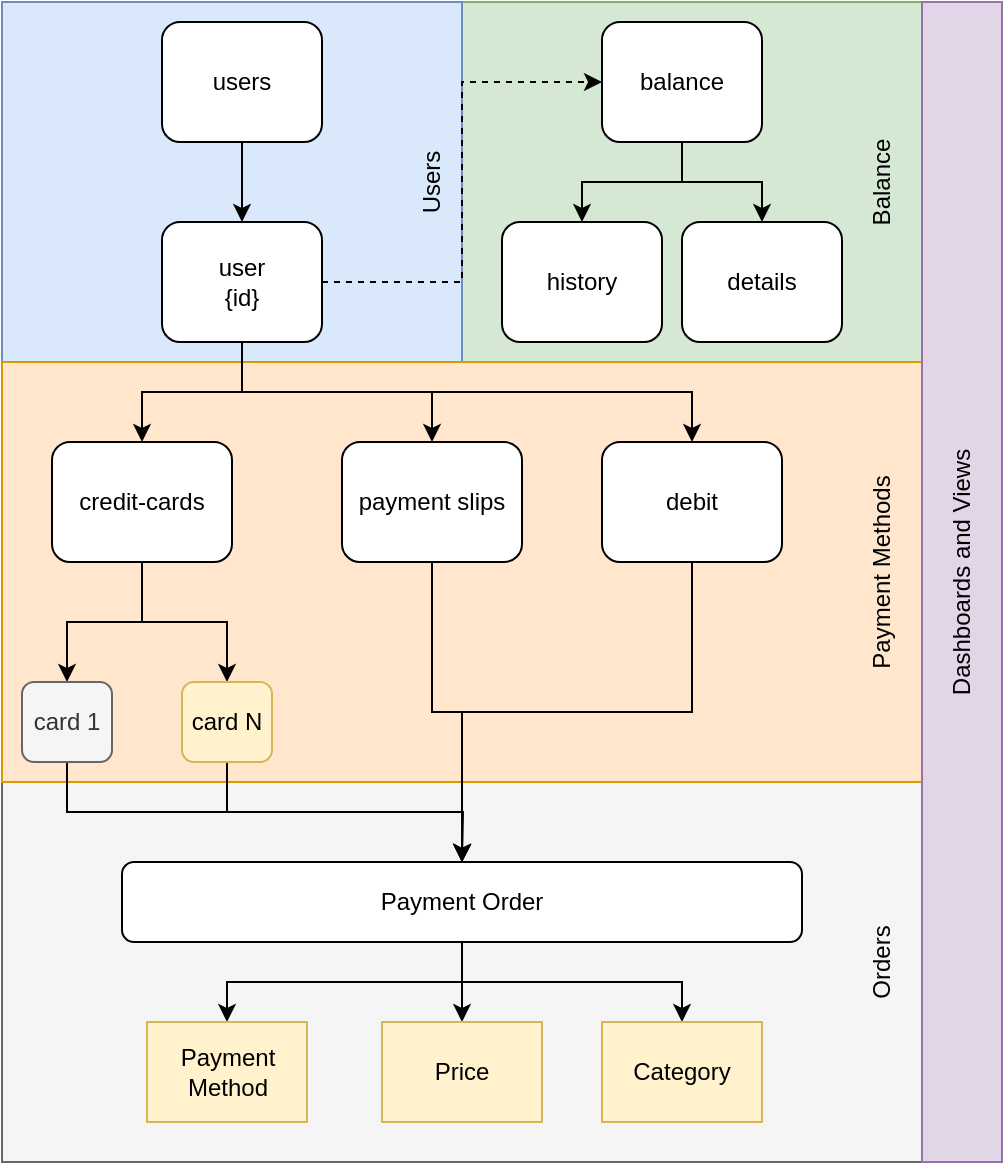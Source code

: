 <mxfile version="13.6.4" type="device"><diagram id="Xtc1fWDXqgbKVG70zEH6" name="Page-1"><mxGraphModel dx="1127" dy="594" grid="1" gridSize="10" guides="1" tooltips="1" connect="1" arrows="1" fold="1" page="1" pageScale="1" pageWidth="827" pageHeight="1169" math="0" shadow="0"><root><mxCell id="0"/><mxCell id="1" parent="0"/><mxCell id="0d4lEleYnZoY1puE0TxI-35" value="" style="rounded=0;whiteSpace=wrap;html=1;fillColor=#d5e8d4;strokeColor=#82b366;" vertex="1" parent="1"><mxGeometry x="280" y="40" width="230" height="180" as="geometry"/></mxCell><mxCell id="0d4lEleYnZoY1puE0TxI-20" value="" style="rounded=0;whiteSpace=wrap;html=1;fillColor=#f5f5f5;strokeColor=#666666;fontColor=#333333;" vertex="1" parent="1"><mxGeometry x="50" y="430" width="460" height="190" as="geometry"/></mxCell><mxCell id="0d4lEleYnZoY1puE0TxI-17" value="" style="rounded=0;whiteSpace=wrap;html=1;fillColor=#dae8fc;strokeColor=#6c8ebf;" vertex="1" parent="1"><mxGeometry x="50" y="40" width="230" height="180" as="geometry"/></mxCell><mxCell id="0d4lEleYnZoY1puE0TxI-10" value="" style="rounded=0;whiteSpace=wrap;html=1;fillColor=#ffe6cc;strokeColor=#d79b00;" vertex="1" parent="1"><mxGeometry x="50" y="220" width="460" height="210" as="geometry"/></mxCell><mxCell id="0d4lEleYnZoY1puE0TxI-8" style="edgeStyle=orthogonalEdgeStyle;rounded=0;orthogonalLoop=1;jettySize=auto;html=1;exitX=0.5;exitY=1;exitDx=0;exitDy=0;entryX=0.5;entryY=0;entryDx=0;entryDy=0;" edge="1" parent="1" source="0d4lEleYnZoY1puE0TxI-1" target="0d4lEleYnZoY1puE0TxI-3"><mxGeometry relative="1" as="geometry"/></mxCell><mxCell id="0d4lEleYnZoY1puE0TxI-11" style="edgeStyle=orthogonalEdgeStyle;rounded=0;orthogonalLoop=1;jettySize=auto;html=1;exitX=0.5;exitY=1;exitDx=0;exitDy=0;entryX=0.5;entryY=0;entryDx=0;entryDy=0;" edge="1" parent="1" source="0d4lEleYnZoY1puE0TxI-1" target="0d4lEleYnZoY1puE0TxI-9"><mxGeometry relative="1" as="geometry"/></mxCell><mxCell id="0d4lEleYnZoY1puE0TxI-13" style="edgeStyle=orthogonalEdgeStyle;rounded=0;orthogonalLoop=1;jettySize=auto;html=1;exitX=0.5;exitY=1;exitDx=0;exitDy=0;entryX=0.5;entryY=0;entryDx=0;entryDy=0;" edge="1" parent="1" source="0d4lEleYnZoY1puE0TxI-1" target="0d4lEleYnZoY1puE0TxI-12"><mxGeometry relative="1" as="geometry"/></mxCell><mxCell id="0d4lEleYnZoY1puE0TxI-40" style="edgeStyle=orthogonalEdgeStyle;rounded=0;orthogonalLoop=1;jettySize=auto;html=1;exitX=1;exitY=0.5;exitDx=0;exitDy=0;entryX=0;entryY=0.5;entryDx=0;entryDy=0;dashed=1;" edge="1" parent="1" source="0d4lEleYnZoY1puE0TxI-1" target="0d4lEleYnZoY1puE0TxI-39"><mxGeometry relative="1" as="geometry"/></mxCell><mxCell id="0d4lEleYnZoY1puE0TxI-1" value="&lt;div&gt;user&lt;/div&gt;&lt;div&gt;{id}&lt;br&gt;&lt;/div&gt;" style="rounded=1;whiteSpace=wrap;html=1;" vertex="1" parent="1"><mxGeometry x="130" y="150" width="80" height="60" as="geometry"/></mxCell><mxCell id="0d4lEleYnZoY1puE0TxI-6" style="edgeStyle=orthogonalEdgeStyle;rounded=0;orthogonalLoop=1;jettySize=auto;html=1;exitX=0.5;exitY=1;exitDx=0;exitDy=0;entryX=0.5;entryY=0;entryDx=0;entryDy=0;" edge="1" parent="1" source="0d4lEleYnZoY1puE0TxI-3" target="0d4lEleYnZoY1puE0TxI-4"><mxGeometry relative="1" as="geometry"/></mxCell><mxCell id="0d4lEleYnZoY1puE0TxI-7" style="edgeStyle=orthogonalEdgeStyle;rounded=0;orthogonalLoop=1;jettySize=auto;html=1;exitX=0.5;exitY=1;exitDx=0;exitDy=0;entryX=0.5;entryY=0;entryDx=0;entryDy=0;" edge="1" parent="1" source="0d4lEleYnZoY1puE0TxI-3" target="0d4lEleYnZoY1puE0TxI-5"><mxGeometry relative="1" as="geometry"/></mxCell><mxCell id="0d4lEleYnZoY1puE0TxI-3" value="credit-cards" style="rounded=1;whiteSpace=wrap;html=1;" vertex="1" parent="1"><mxGeometry x="75" y="260" width="90" height="60" as="geometry"/></mxCell><mxCell id="0d4lEleYnZoY1puE0TxI-22" style="edgeStyle=orthogonalEdgeStyle;rounded=0;orthogonalLoop=1;jettySize=auto;html=1;exitX=0.5;exitY=1;exitDx=0;exitDy=0;entryX=0.5;entryY=0;entryDx=0;entryDy=0;" edge="1" parent="1" source="0d4lEleYnZoY1puE0TxI-4" target="0d4lEleYnZoY1puE0TxI-21"><mxGeometry relative="1" as="geometry"/></mxCell><mxCell id="0d4lEleYnZoY1puE0TxI-4" value="card 1" style="rounded=1;whiteSpace=wrap;html=1;fillColor=#f5f5f5;strokeColor=#666666;fontColor=#333333;" vertex="1" parent="1"><mxGeometry x="60" y="380" width="45" height="40" as="geometry"/></mxCell><mxCell id="0d4lEleYnZoY1puE0TxI-23" style="edgeStyle=orthogonalEdgeStyle;rounded=0;orthogonalLoop=1;jettySize=auto;html=1;exitX=0.5;exitY=1;exitDx=0;exitDy=0;" edge="1" parent="1" source="0d4lEleYnZoY1puE0TxI-5"><mxGeometry relative="1" as="geometry"><mxPoint x="280" y="470" as="targetPoint"/></mxGeometry></mxCell><mxCell id="0d4lEleYnZoY1puE0TxI-5" value="card N" style="rounded=1;whiteSpace=wrap;html=1;fillColor=#fff2cc;strokeColor=#d6b656;" vertex="1" parent="1"><mxGeometry x="140" y="380" width="45" height="40" as="geometry"/></mxCell><mxCell id="0d4lEleYnZoY1puE0TxI-26" style="edgeStyle=orthogonalEdgeStyle;rounded=0;orthogonalLoop=1;jettySize=auto;html=1;exitX=0.5;exitY=1;exitDx=0;exitDy=0;entryX=0.5;entryY=0;entryDx=0;entryDy=0;" edge="1" parent="1" source="0d4lEleYnZoY1puE0TxI-9" target="0d4lEleYnZoY1puE0TxI-21"><mxGeometry relative="1" as="geometry"/></mxCell><mxCell id="0d4lEleYnZoY1puE0TxI-9" value="payment slips" style="rounded=1;whiteSpace=wrap;html=1;" vertex="1" parent="1"><mxGeometry x="220" y="260" width="90" height="60" as="geometry"/></mxCell><mxCell id="0d4lEleYnZoY1puE0TxI-25" style="edgeStyle=orthogonalEdgeStyle;rounded=0;orthogonalLoop=1;jettySize=auto;html=1;exitX=0.5;exitY=1;exitDx=0;exitDy=0;entryX=0.5;entryY=0;entryDx=0;entryDy=0;" edge="1" parent="1" source="0d4lEleYnZoY1puE0TxI-12" target="0d4lEleYnZoY1puE0TxI-21"><mxGeometry relative="1" as="geometry"/></mxCell><mxCell id="0d4lEleYnZoY1puE0TxI-12" value="debit" style="rounded=1;whiteSpace=wrap;html=1;" vertex="1" parent="1"><mxGeometry x="350" y="260" width="90" height="60" as="geometry"/></mxCell><mxCell id="0d4lEleYnZoY1puE0TxI-14" value="Payment Methods" style="text;html=1;strokeColor=none;fillColor=none;align=center;verticalAlign=middle;whiteSpace=wrap;rounded=0;rotation=-90;" vertex="1" parent="1"><mxGeometry x="440" y="315" width="100" height="20" as="geometry"/></mxCell><mxCell id="0d4lEleYnZoY1puE0TxI-38" style="edgeStyle=orthogonalEdgeStyle;rounded=0;orthogonalLoop=1;jettySize=auto;html=1;exitX=0.5;exitY=1;exitDx=0;exitDy=0;entryX=0.5;entryY=0;entryDx=0;entryDy=0;" edge="1" parent="1" source="0d4lEleYnZoY1puE0TxI-15" target="0d4lEleYnZoY1puE0TxI-1"><mxGeometry relative="1" as="geometry"/></mxCell><mxCell id="0d4lEleYnZoY1puE0TxI-15" value="users" style="rounded=1;whiteSpace=wrap;html=1;" vertex="1" parent="1"><mxGeometry x="130" y="50" width="80" height="60" as="geometry"/></mxCell><mxCell id="0d4lEleYnZoY1puE0TxI-19" value="Balance" style="text;html=1;strokeColor=none;fillColor=none;align=center;verticalAlign=middle;whiteSpace=wrap;rounded=0;rotation=-90;" vertex="1" parent="1"><mxGeometry x="440" y="120" width="100" height="20" as="geometry"/></mxCell><mxCell id="0d4lEleYnZoY1puE0TxI-32" style="edgeStyle=orthogonalEdgeStyle;rounded=0;orthogonalLoop=1;jettySize=auto;html=1;exitX=0.5;exitY=1;exitDx=0;exitDy=0;entryX=0.5;entryY=0;entryDx=0;entryDy=0;" edge="1" parent="1" source="0d4lEleYnZoY1puE0TxI-21" target="0d4lEleYnZoY1puE0TxI-29"><mxGeometry relative="1" as="geometry"/></mxCell><mxCell id="0d4lEleYnZoY1puE0TxI-33" style="edgeStyle=orthogonalEdgeStyle;rounded=0;orthogonalLoop=1;jettySize=auto;html=1;exitX=0.5;exitY=1;exitDx=0;exitDy=0;entryX=0.5;entryY=0;entryDx=0;entryDy=0;" edge="1" parent="1" source="0d4lEleYnZoY1puE0TxI-21" target="0d4lEleYnZoY1puE0TxI-30"><mxGeometry relative="1" as="geometry"/></mxCell><mxCell id="0d4lEleYnZoY1puE0TxI-34" style="edgeStyle=orthogonalEdgeStyle;rounded=0;orthogonalLoop=1;jettySize=auto;html=1;exitX=0.5;exitY=1;exitDx=0;exitDy=0;entryX=0.5;entryY=0;entryDx=0;entryDy=0;" edge="1" parent="1" source="0d4lEleYnZoY1puE0TxI-21" target="0d4lEleYnZoY1puE0TxI-31"><mxGeometry relative="1" as="geometry"/></mxCell><mxCell id="0d4lEleYnZoY1puE0TxI-21" value="Payment Order" style="rounded=1;whiteSpace=wrap;html=1;" vertex="1" parent="1"><mxGeometry x="110" y="470" width="340" height="40" as="geometry"/></mxCell><mxCell id="0d4lEleYnZoY1puE0TxI-27" value="Orders" style="text;html=1;strokeColor=none;fillColor=none;align=center;verticalAlign=middle;whiteSpace=wrap;rounded=0;rotation=-90;" vertex="1" parent="1"><mxGeometry x="440" y="510" width="100" height="20" as="geometry"/></mxCell><mxCell id="0d4lEleYnZoY1puE0TxI-29" value="Payment Method" style="rounded=0;whiteSpace=wrap;html=1;fillColor=#fff2cc;strokeColor=#d6b656;" vertex="1" parent="1"><mxGeometry x="122.5" y="550" width="80" height="50" as="geometry"/></mxCell><mxCell id="0d4lEleYnZoY1puE0TxI-30" value="Price" style="rounded=0;whiteSpace=wrap;html=1;fillColor=#fff2cc;strokeColor=#d6b656;" vertex="1" parent="1"><mxGeometry x="240" y="550" width="80" height="50" as="geometry"/></mxCell><mxCell id="0d4lEleYnZoY1puE0TxI-31" value="Category" style="rounded=0;whiteSpace=wrap;html=1;fillColor=#fff2cc;strokeColor=#d6b656;" vertex="1" parent="1"><mxGeometry x="350" y="550" width="80" height="50" as="geometry"/></mxCell><mxCell id="0d4lEleYnZoY1puE0TxI-36" value="Users" style="text;html=1;strokeColor=none;fillColor=none;align=center;verticalAlign=middle;whiteSpace=wrap;rounded=0;rotation=-90;" vertex="1" parent="1"><mxGeometry x="215" y="120" width="100" height="20" as="geometry"/></mxCell><mxCell id="0d4lEleYnZoY1puE0TxI-45" style="edgeStyle=orthogonalEdgeStyle;rounded=0;orthogonalLoop=1;jettySize=auto;html=1;exitX=0.5;exitY=1;exitDx=0;exitDy=0;entryX=0.5;entryY=0;entryDx=0;entryDy=0;" edge="1" parent="1" source="0d4lEleYnZoY1puE0TxI-39" target="0d4lEleYnZoY1puE0TxI-43"><mxGeometry relative="1" as="geometry"/></mxCell><mxCell id="0d4lEleYnZoY1puE0TxI-46" style="edgeStyle=orthogonalEdgeStyle;rounded=0;orthogonalLoop=1;jettySize=auto;html=1;exitX=0.5;exitY=1;exitDx=0;exitDy=0;entryX=0.5;entryY=0;entryDx=0;entryDy=0;" edge="1" parent="1" source="0d4lEleYnZoY1puE0TxI-39" target="0d4lEleYnZoY1puE0TxI-44"><mxGeometry relative="1" as="geometry"/></mxCell><mxCell id="0d4lEleYnZoY1puE0TxI-39" value="balance" style="rounded=1;whiteSpace=wrap;html=1;" vertex="1" parent="1"><mxGeometry x="350" y="50" width="80" height="60" as="geometry"/></mxCell><mxCell id="0d4lEleYnZoY1puE0TxI-41" value="" style="rounded=0;whiteSpace=wrap;html=1;fillColor=#e1d5e7;strokeColor=#9673a6;" vertex="1" parent="1"><mxGeometry x="510" y="40" width="40" height="580" as="geometry"/></mxCell><mxCell id="0d4lEleYnZoY1puE0TxI-42" value="&lt;div&gt;Dashboards and Views&lt;/div&gt;" style="text;html=1;strokeColor=none;fillColor=none;align=center;verticalAlign=middle;whiteSpace=wrap;rounded=0;rotation=-90;" vertex="1" parent="1"><mxGeometry x="465" y="315" width="130" height="20" as="geometry"/></mxCell><mxCell id="0d4lEleYnZoY1puE0TxI-43" value="history" style="rounded=1;whiteSpace=wrap;html=1;" vertex="1" parent="1"><mxGeometry x="300" y="150" width="80" height="60" as="geometry"/></mxCell><mxCell id="0d4lEleYnZoY1puE0TxI-44" value="details" style="rounded=1;whiteSpace=wrap;html=1;" vertex="1" parent="1"><mxGeometry x="390" y="150" width="80" height="60" as="geometry"/></mxCell></root></mxGraphModel></diagram></mxfile>